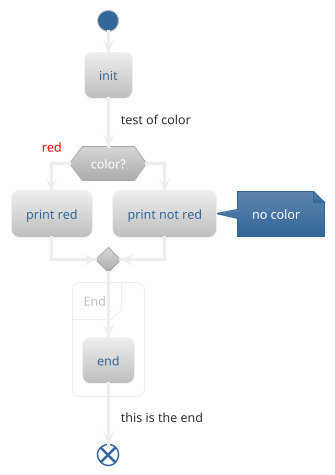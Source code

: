 ' Do not edit
' Theme Gallery
' autogenerated by script
'
@startuml
!theme silver
start
:init;
-> test of color;
if (color?) is (<color:red>red) then
  :print red;
else 
  :print not red;
  note right: no color
endif
partition End {
  :end;
}
-> this is the end;
end
@enduml
